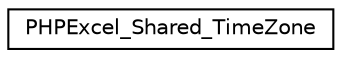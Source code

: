 digraph "Иерархия классов. Графический вид."
{
  edge [fontname="Helvetica",fontsize="10",labelfontname="Helvetica",labelfontsize="10"];
  node [fontname="Helvetica",fontsize="10",shape=record];
  rankdir="LR";
  Node0 [label="PHPExcel_Shared_TimeZone",height=0.2,width=0.4,color="black", fillcolor="white", style="filled",URL="$class_p_h_p_excel___shared___time_zone.html"];
}
